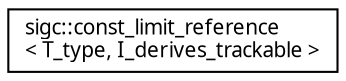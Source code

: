 digraph "Graphical Class Hierarchy"
{
  edge [fontname="Sans",fontsize="10",labelfontname="Sans",labelfontsize="10"];
  node [fontname="Sans",fontsize="10",shape=record];
  rankdir="LR";
  Node1 [label="sigc::const_limit_reference\l\< T_type, I_derives_trackable \>",height=0.2,width=0.4,color="black", fillcolor="white", style="filled",URL="$classsigc_1_1const__limit__reference.html",tooltip="A const_limit_reference&lt;Foo&gt; object stores a reference (Foo&amp;), but make sure that, if Foo inherits from sigc::trackable, then visit_each&lt;&gt;() will &quot;limit&quot; itself to the sigc::trackable reference instead of the derived reference."];
}

